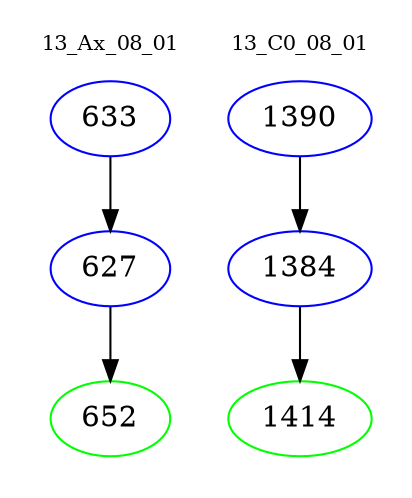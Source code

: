 digraph{
subgraph cluster_0 {
color = white
label = "13_Ax_08_01";
fontsize=10;
T0_633 [label="633", color="blue"]
T0_633 -> T0_627 [color="black"]
T0_627 [label="627", color="blue"]
T0_627 -> T0_652 [color="black"]
T0_652 [label="652", color="green"]
}
subgraph cluster_1 {
color = white
label = "13_C0_08_01";
fontsize=10;
T1_1390 [label="1390", color="blue"]
T1_1390 -> T1_1384 [color="black"]
T1_1384 [label="1384", color="blue"]
T1_1384 -> T1_1414 [color="black"]
T1_1414 [label="1414", color="green"]
}
}
